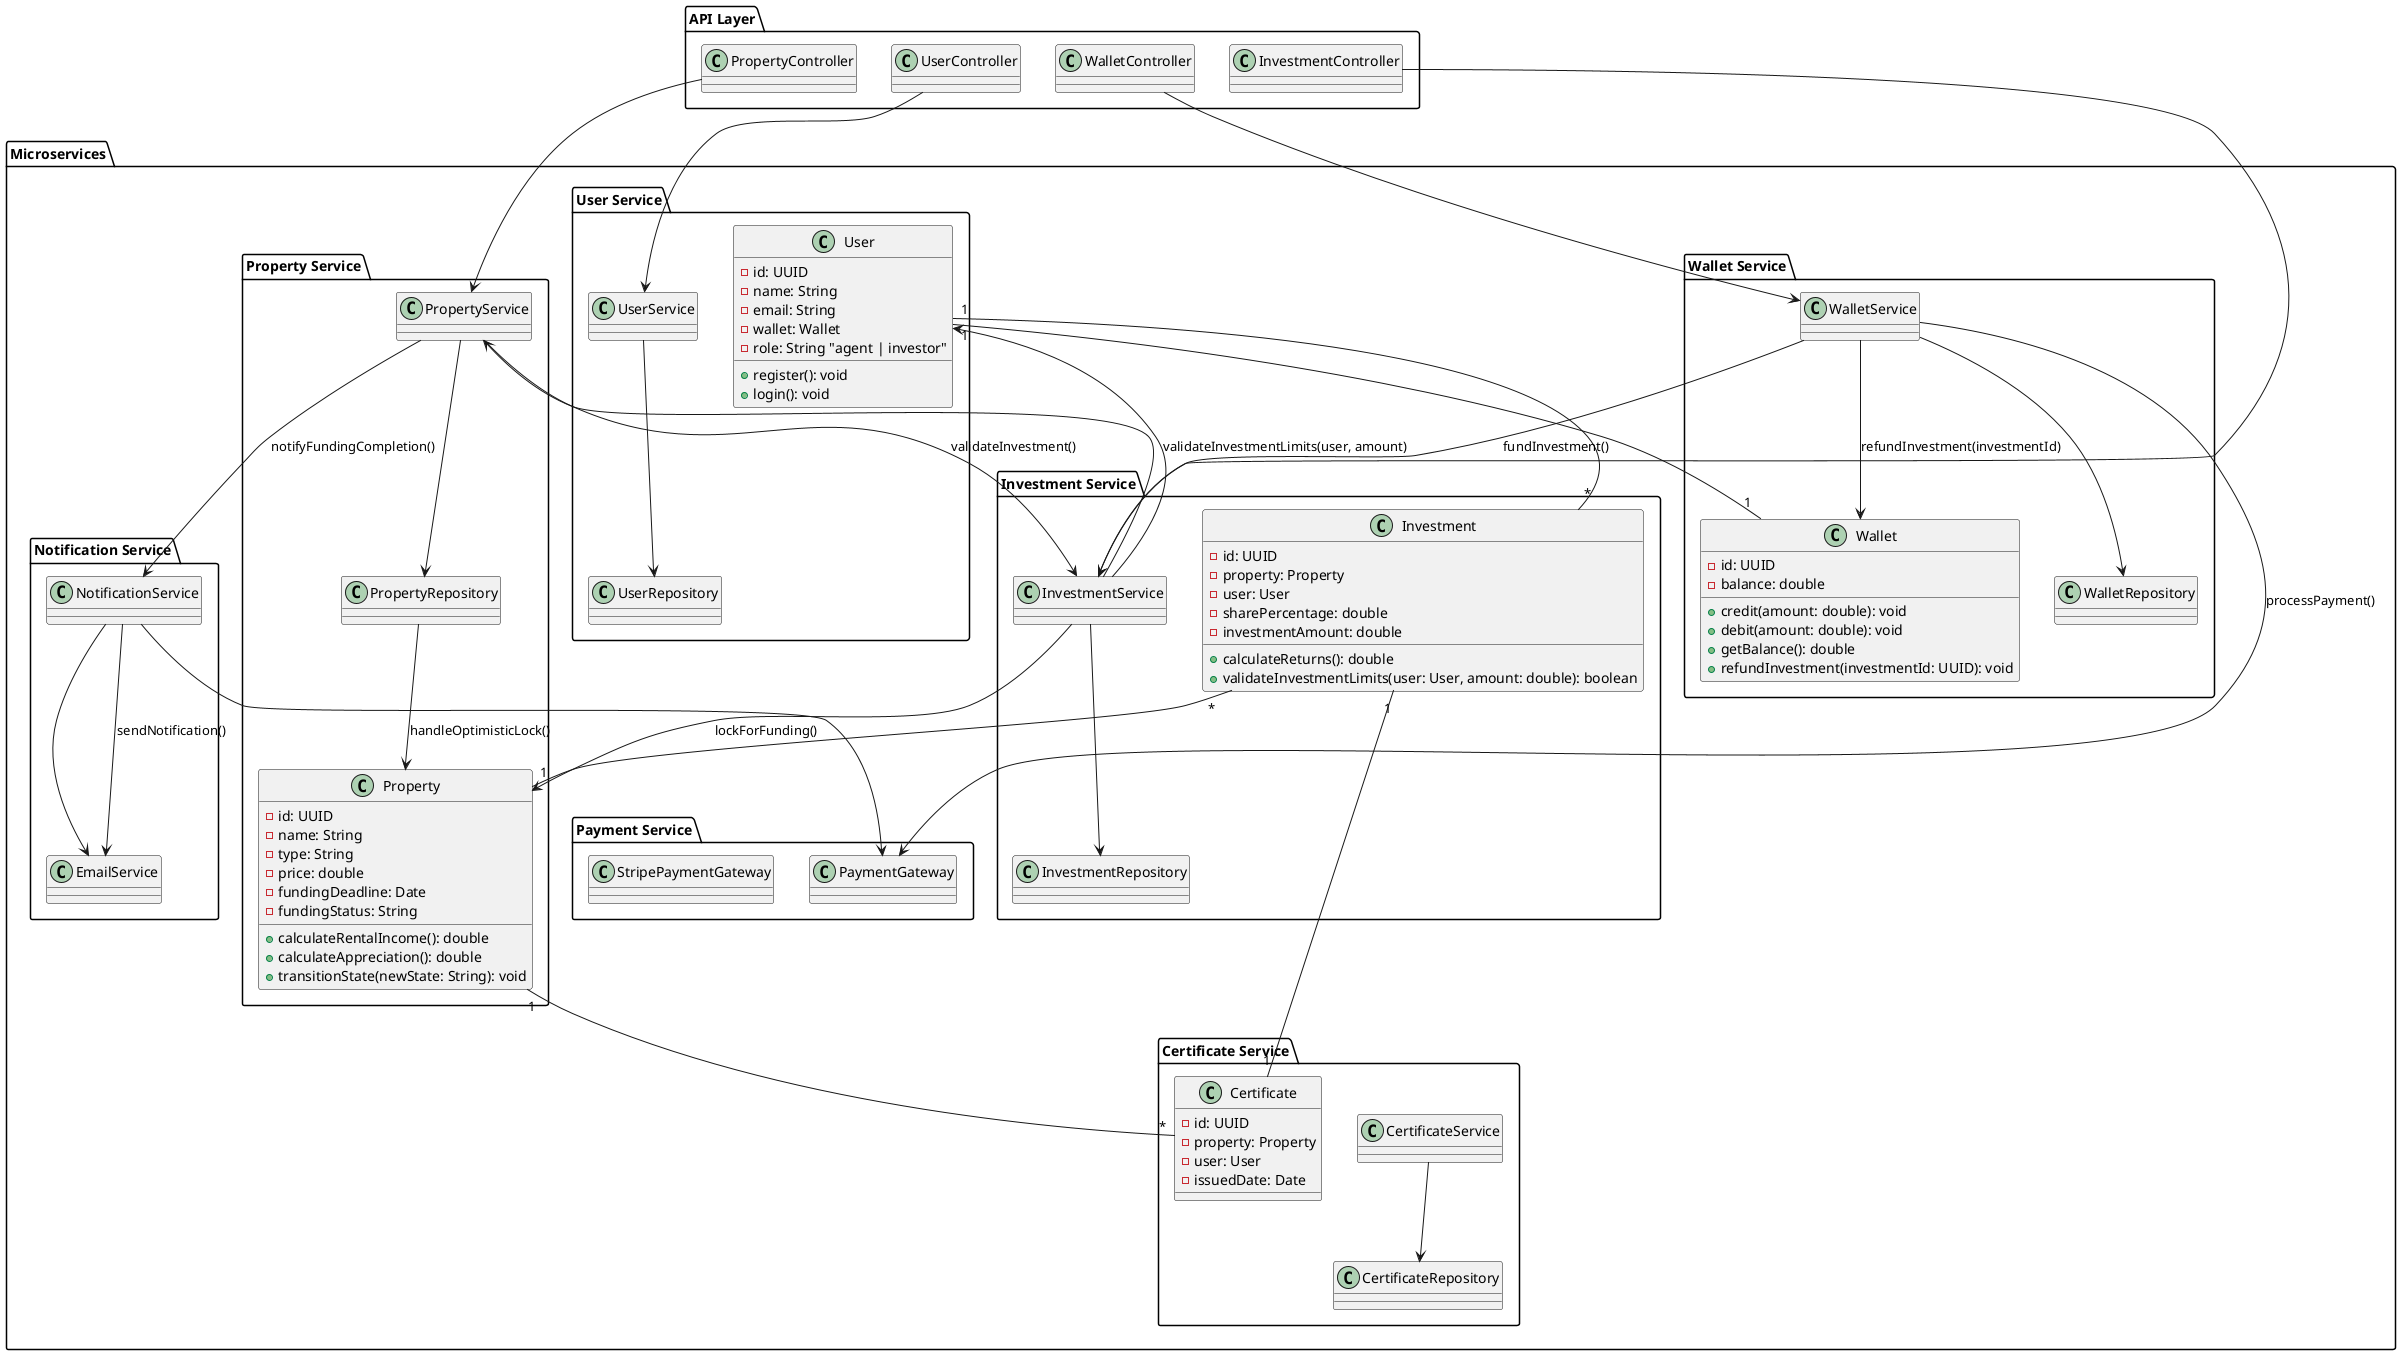 @startuml archi-diagram-v5

' Layers
package "API Layer" {
    class PropertyController
    class InvestmentController
    class UserController
    class WalletController
}

package "Microservices" {
    package "Property Service" {
        class PropertyService
        class PropertyRepository
        class Property {
          - id: UUID
          - name: String
          - type: String
          - price: double
          - fundingDeadline: Date
          - fundingStatus: String
          + calculateRentalIncome(): double
          + calculateAppreciation(): double
          + transitionState(newState: String): void
        }
    }

    package "Investment Service" {
        class InvestmentService
        class InvestmentRepository
        class Investment {
          - id: UUID
          - property: Property
          - user: User
          - sharePercentage: double
          - investmentAmount: double
          + calculateReturns(): double
          + validateInvestmentLimits(user: User, amount: double): boolean
        }
    }

    package "User Service" {
        class UserService
        class UserRepository
        class User {
          - id: UUID
          - name: String
          - email: String
          - wallet: Wallet
          - role: String "agent | investor"
          + register(): void
          + login(): void
        }
    }

    package "Wallet Service" {
        class WalletService
        class WalletRepository
        class Wallet {
          - id: UUID
          - balance: double
          + credit(amount: double): void
          + debit(amount: double): void
          + getBalance(): double
          + refundInvestment(investmentId: UUID): void
        }
    }

    package "Notification Service" {
        class NotificationService
        class EmailService
    }

    package "Payment Service" {
        class PaymentGateway
        class StripePaymentGateway
    }

    package "Certificate Service" {
        class CertificateService
        class CertificateRepository
        class Certificate {
          - id: UUID
          - property: Property
          - user: User
          - issuedDate: Date
        }
    }
}

' Relationships
PropertyController --> PropertyService
UserController --> UserService
InvestmentController --> InvestmentService
WalletController --> WalletService

PropertyService --> PropertyRepository
InvestmentService --> InvestmentRepository
InvestmentService --> PropertyService
UserService --> UserRepository
WalletService --> WalletRepository
CertificateService --> CertificateRepository
NotificationService --> EmailService
NotificationService --> PaymentGateway

Property "1" -- "*" Investment
User "1" -- "*" Investment
User "1" -- "1" Wallet
Investment "1" -- "1" Certificate
Property "1" -- "*" Certificate

' Domain-Specific Enhancements
PropertyService --> NotificationService : notifyFundingCompletion()
PropertyService --> InvestmentService : validateInvestment()
WalletService --> PaymentGateway : processPayment()
WalletService --> InvestmentService : fundInvestment()
NotificationService --> EmailService : sendNotification()
InvestmentService --> User : validateInvestmentLimits(user, amount)
WalletService --> Wallet : refundInvestment(investmentId)

' Concurrency and Scalability
InvestmentService --> Property : lockForFunding()
PropertyRepository --> Property : handleOptimisticLock()

@enduml
